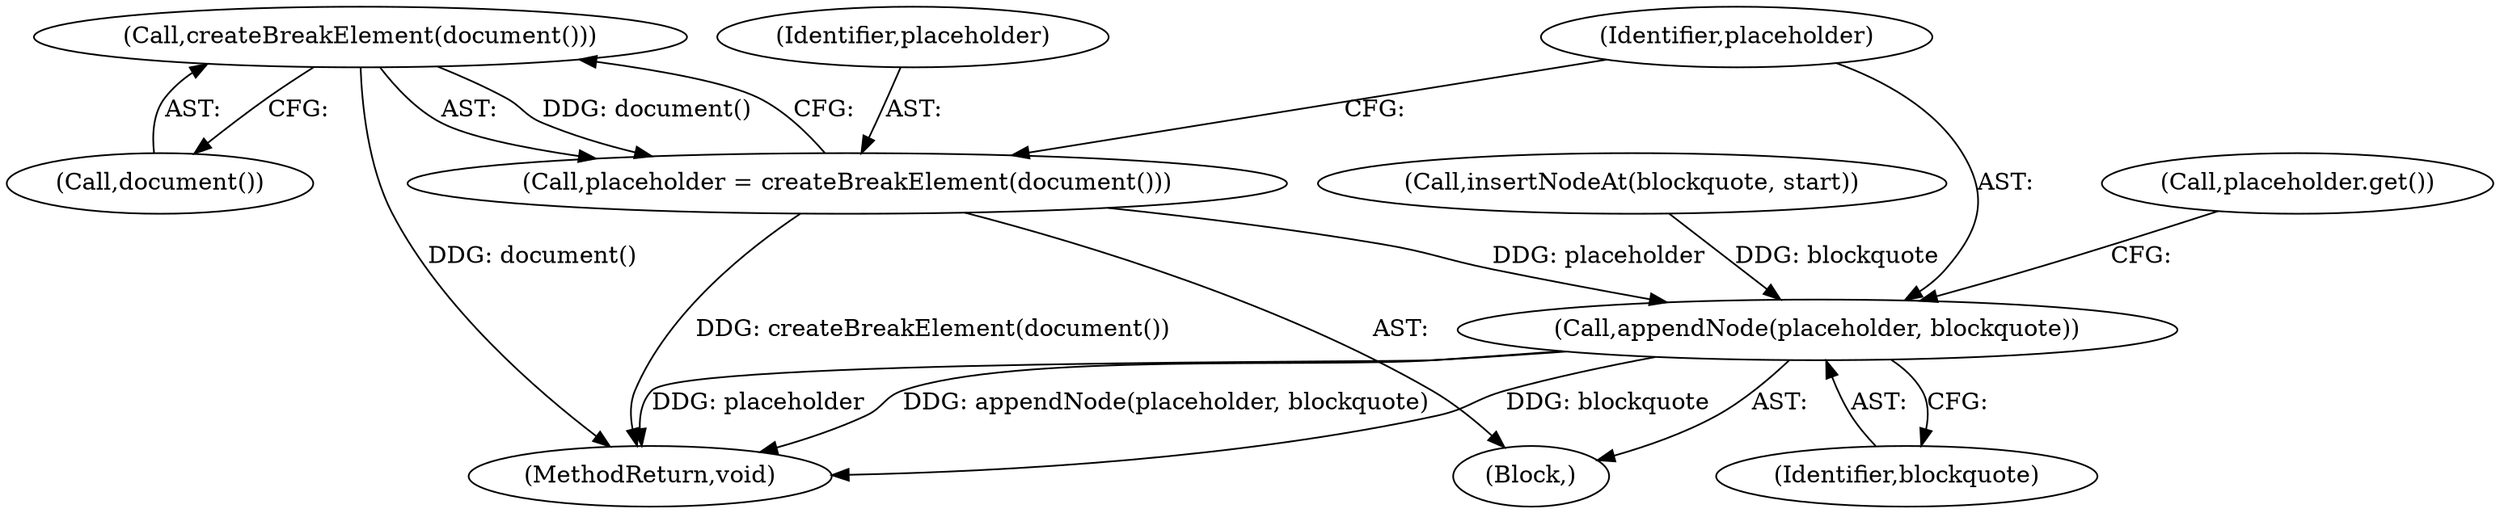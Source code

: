 digraph "0_Chrome_e1524692d362e607e806569147096dfb8c38cb6a@API" {
"1000122" [label="(Call,createBreakElement(document()))"];
"1000120" [label="(Call,placeholder = createBreakElement(document()))"];
"1000124" [label="(Call,appendNode(placeholder, blockquote))"];
"1000122" [label="(Call,createBreakElement(document()))"];
"1000130" [label="(Call,placeholder.get())"];
"1000121" [label="(Identifier,placeholder)"];
"1000126" [label="(Identifier,blockquote)"];
"1000111" [label="(Block,)"];
"1000125" [label="(Identifier,placeholder)"];
"1000123" [label="(Call,document())"];
"1000116" [label="(Call,insertNodeAt(blockquote, start))"];
"1000227" [label="(MethodReturn,void)"];
"1000124" [label="(Call,appendNode(placeholder, blockquote))"];
"1000120" [label="(Call,placeholder = createBreakElement(document()))"];
"1000122" -> "1000120"  [label="AST: "];
"1000122" -> "1000123"  [label="CFG: "];
"1000123" -> "1000122"  [label="AST: "];
"1000120" -> "1000122"  [label="CFG: "];
"1000122" -> "1000227"  [label="DDG: document()"];
"1000122" -> "1000120"  [label="DDG: document()"];
"1000120" -> "1000111"  [label="AST: "];
"1000121" -> "1000120"  [label="AST: "];
"1000125" -> "1000120"  [label="CFG: "];
"1000120" -> "1000227"  [label="DDG: createBreakElement(document())"];
"1000120" -> "1000124"  [label="DDG: placeholder"];
"1000124" -> "1000111"  [label="AST: "];
"1000124" -> "1000126"  [label="CFG: "];
"1000125" -> "1000124"  [label="AST: "];
"1000126" -> "1000124"  [label="AST: "];
"1000130" -> "1000124"  [label="CFG: "];
"1000124" -> "1000227"  [label="DDG: blockquote"];
"1000124" -> "1000227"  [label="DDG: placeholder"];
"1000124" -> "1000227"  [label="DDG: appendNode(placeholder, blockquote)"];
"1000116" -> "1000124"  [label="DDG: blockquote"];
}
